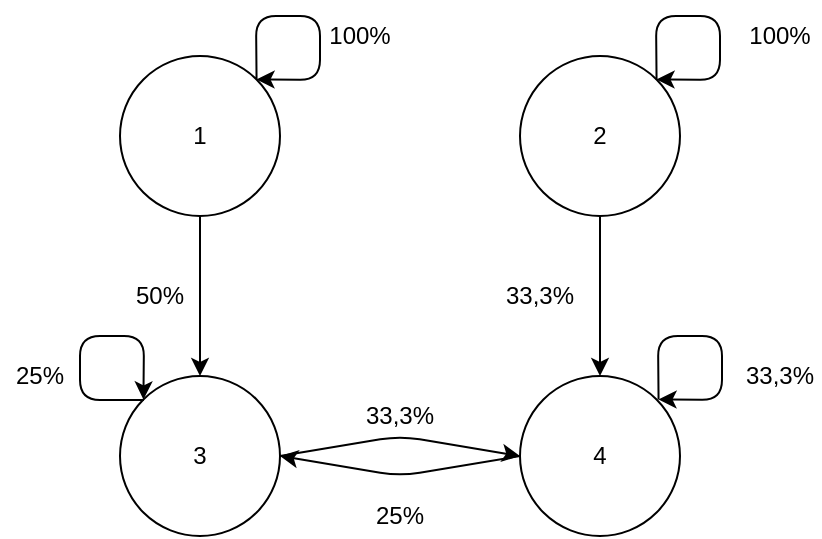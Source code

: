 <mxfile version="14.9.2" type="device"><diagram id="fBV1TiQ6OoEu1BOQ9rO1" name="Page-1"><mxGraphModel dx="1422" dy="762" grid="1" gridSize="10" guides="1" tooltips="1" connect="1" arrows="1" fold="1" page="1" pageScale="1" pageWidth="827" pageHeight="1169" math="0" shadow="0"><root><mxCell id="0"/><mxCell id="1" parent="0"/><mxCell id="setVfQbPf-X9ZDn2wNcZ-1" value="3" style="ellipse;whiteSpace=wrap;html=1;aspect=fixed;" parent="1" vertex="1"><mxGeometry x="240" y="240" width="80" height="80" as="geometry"/></mxCell><mxCell id="setVfQbPf-X9ZDn2wNcZ-2" value="4" style="ellipse;whiteSpace=wrap;html=1;aspect=fixed;" parent="1" vertex="1"><mxGeometry x="440" y="240" width="80" height="80" as="geometry"/></mxCell><mxCell id="setVfQbPf-X9ZDn2wNcZ-3" value="2" style="ellipse;whiteSpace=wrap;html=1;aspect=fixed;" parent="1" vertex="1"><mxGeometry x="440" y="80" width="80" height="80" as="geometry"/></mxCell><mxCell id="setVfQbPf-X9ZDn2wNcZ-4" value="1" style="ellipse;whiteSpace=wrap;html=1;aspect=fixed;" parent="1" vertex="1"><mxGeometry x="240" y="80" width="80" height="80" as="geometry"/></mxCell><mxCell id="setVfQbPf-X9ZDn2wNcZ-5" value="" style="endArrow=classic;html=1;exitX=1;exitY=0;exitDx=0;exitDy=0;entryX=1;entryY=0;entryDx=0;entryDy=0;" parent="1" source="setVfQbPf-X9ZDn2wNcZ-4" target="setVfQbPf-X9ZDn2wNcZ-4" edge="1"><mxGeometry width="50" height="50" relative="1" as="geometry"><mxPoint x="390" y="420" as="sourcePoint"/><mxPoint x="350" y="50" as="targetPoint"/><Array as="points"><mxPoint x="308" y="60"/><mxPoint x="340" y="60"/><mxPoint x="340" y="92"/></Array></mxGeometry></mxCell><mxCell id="setVfQbPf-X9ZDn2wNcZ-7" value="" style="endArrow=classic;html=1;exitX=1;exitY=0;exitDx=0;exitDy=0;entryX=1;entryY=0;entryDx=0;entryDy=0;" parent="1" source="setVfQbPf-X9ZDn2wNcZ-3" target="setVfQbPf-X9ZDn2wNcZ-3" edge="1"><mxGeometry width="50" height="50" relative="1" as="geometry"><mxPoint x="390" y="420" as="sourcePoint"/><mxPoint x="340" y="252" as="targetPoint"/><Array as="points"><mxPoint x="508" y="60"/><mxPoint x="540" y="60"/><mxPoint x="540" y="92"/></Array></mxGeometry></mxCell><mxCell id="setVfQbPf-X9ZDn2wNcZ-9" value="" style="endArrow=classic;html=1;entryX=0;entryY=0;entryDx=0;entryDy=0;" parent="1" target="setVfQbPf-X9ZDn2wNcZ-1" edge="1"><mxGeometry width="50" height="50" relative="1" as="geometry"><mxPoint x="252" y="252" as="sourcePoint"/><mxPoint x="440" y="370" as="targetPoint"/><Array as="points"><mxPoint x="220" y="252"/><mxPoint x="220" y="220"/><mxPoint x="252" y="220"/></Array></mxGeometry></mxCell><mxCell id="setVfQbPf-X9ZDn2wNcZ-11" value="" style="endArrow=classic;html=1;exitX=0;exitY=0.5;exitDx=0;exitDy=0;" parent="1" source="setVfQbPf-X9ZDn2wNcZ-2" edge="1"><mxGeometry width="50" height="50" relative="1" as="geometry"><mxPoint x="390" y="420" as="sourcePoint"/><mxPoint x="320" y="280" as="targetPoint"/><Array as="points"><mxPoint x="380" y="290"/></Array></mxGeometry></mxCell><mxCell id="setVfQbPf-X9ZDn2wNcZ-12" value="" style="endArrow=classic;html=1;exitX=1;exitY=0.5;exitDx=0;exitDy=0;entryX=0;entryY=0.5;entryDx=0;entryDy=0;" parent="1" source="setVfQbPf-X9ZDn2wNcZ-1" target="setVfQbPf-X9ZDn2wNcZ-2" edge="1"><mxGeometry width="50" height="50" relative="1" as="geometry"><mxPoint x="390" y="420" as="sourcePoint"/><mxPoint x="440" y="370" as="targetPoint"/><Array as="points"><mxPoint x="380" y="270"/></Array></mxGeometry></mxCell><mxCell id="setVfQbPf-X9ZDn2wNcZ-13" value="" style="endArrow=classic;html=1;entryX=0.5;entryY=0;entryDx=0;entryDy=0;exitX=0.5;exitY=1;exitDx=0;exitDy=0;" parent="1" source="setVfQbPf-X9ZDn2wNcZ-3" target="setVfQbPf-X9ZDn2wNcZ-2" edge="1"><mxGeometry width="50" height="50" relative="1" as="geometry"><mxPoint x="720" y="230" as="sourcePoint"/><mxPoint x="440" y="370" as="targetPoint"/></mxGeometry></mxCell><mxCell id="setVfQbPf-X9ZDn2wNcZ-14" value="" style="endArrow=classic;html=1;entryX=0.5;entryY=0;entryDx=0;entryDy=0;exitX=0.5;exitY=1;exitDx=0;exitDy=0;" parent="1" source="setVfQbPf-X9ZDn2wNcZ-4" target="setVfQbPf-X9ZDn2wNcZ-1" edge="1"><mxGeometry width="50" height="50" relative="1" as="geometry"><mxPoint x="220" y="180" as="sourcePoint"/><mxPoint x="440" y="370" as="targetPoint"/></mxGeometry></mxCell><mxCell id="setVfQbPf-X9ZDn2wNcZ-15" value="100%" style="text;html=1;strokeColor=none;fillColor=none;align=center;verticalAlign=middle;whiteSpace=wrap;rounded=0;" parent="1" vertex="1"><mxGeometry x="340" y="60" width="40" height="20" as="geometry"/></mxCell><mxCell id="setVfQbPf-X9ZDn2wNcZ-16" value="100%" style="text;html=1;strokeColor=none;fillColor=none;align=center;verticalAlign=middle;whiteSpace=wrap;rounded=0;" parent="1" vertex="1"><mxGeometry x="550" y="60" width="40" height="20" as="geometry"/></mxCell><mxCell id="setVfQbPf-X9ZDn2wNcZ-17" value="25%" style="text;html=1;strokeColor=none;fillColor=none;align=center;verticalAlign=middle;whiteSpace=wrap;rounded=0;" parent="1" vertex="1"><mxGeometry x="180" y="230" width="40" height="20" as="geometry"/></mxCell><mxCell id="setVfQbPf-X9ZDn2wNcZ-18" value="50%" style="text;html=1;strokeColor=none;fillColor=none;align=center;verticalAlign=middle;whiteSpace=wrap;rounded=0;" parent="1" vertex="1"><mxGeometry x="240" y="190" width="40" height="20" as="geometry"/></mxCell><mxCell id="setVfQbPf-X9ZDn2wNcZ-20" value="33,3%" style="text;html=1;strokeColor=none;fillColor=none;align=center;verticalAlign=middle;whiteSpace=wrap;rounded=0;" parent="1" vertex="1"><mxGeometry x="430" y="190" width="40" height="20" as="geometry"/></mxCell><mxCell id="setVfQbPf-X9ZDn2wNcZ-21" value="25%" style="text;html=1;strokeColor=none;fillColor=none;align=center;verticalAlign=middle;whiteSpace=wrap;rounded=0;" parent="1" vertex="1"><mxGeometry x="360" y="300" width="40" height="20" as="geometry"/></mxCell><mxCell id="setVfQbPf-X9ZDn2wNcZ-19" value="33,3%" style="text;html=1;strokeColor=none;fillColor=none;align=center;verticalAlign=middle;whiteSpace=wrap;rounded=0;" parent="1" vertex="1"><mxGeometry x="360" y="250" width="40" height="20" as="geometry"/></mxCell><mxCell id="EC1bz29SNBXsn0Za_ZFX-5" value="" style="endArrow=classic;html=1;exitX=1;exitY=0;exitDx=0;exitDy=0;entryX=1;entryY=0;entryDx=0;entryDy=0;" edge="1" parent="1"><mxGeometry width="50" height="50" relative="1" as="geometry"><mxPoint x="509.284" y="251.716" as="sourcePoint"/><mxPoint x="509.284" y="251.716" as="targetPoint"/><Array as="points"><mxPoint x="509" y="220"/><mxPoint x="541" y="220"/><mxPoint x="541" y="252"/></Array></mxGeometry></mxCell><mxCell id="EC1bz29SNBXsn0Za_ZFX-6" value="33,3%" style="text;html=1;strokeColor=none;fillColor=none;align=center;verticalAlign=middle;whiteSpace=wrap;rounded=0;" vertex="1" parent="1"><mxGeometry x="550" y="230" width="40" height="20" as="geometry"/></mxCell></root></mxGraphModel></diagram></mxfile>